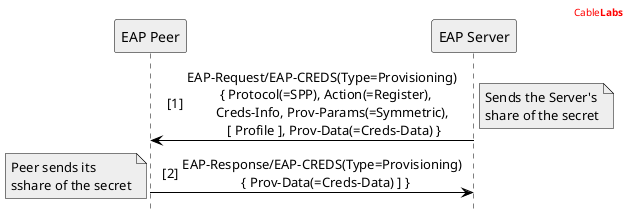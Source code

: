 
@startuml

'' header information
header
<font color="red">Cable<b>Labs</b></font>
endheader

'' Use this to hide the foot boxes
hide footbox

skinparam sequenceMessageAlign center
skinparam NoteBorderColor black
'' skinparam BackgroundColor #ddd

skinparam sequence {
	borderColor black
	ArrowColor black
	ActorBorderColor black
	ParticipantBorderColor black
	LifeLineBorderColor black
	LifeLineBackgroundColor white
}

'' Participants Declaration
Participant "EAP Peer" as P #eee
Participant "EAP Server" as S #eee

autonumber 1 "[##]"

S->P: EAP-Request/EAP-CREDS(Type=Provisioning)\n  { Protocol(=SPP), Action(=Register),\n      Creds-Info, Prov-Params(=Symmetric),\n       [ Profile ], Prov-Data(=Creds-Data) }
note right #eee: Sends the Server's\nshare of the secret

P->S: EAP-Response/EAP-CREDS(Type=Provisioning)\n  { Prov-Data(=Creds-Data) ] }
note left #eee: Peer sends its\nsshare of the secret

'' S->P: EAP-Response/EAP-CREDS(Type=Provisioning)\n  { [ Prov-Data(=Creds-Info,[Creds-Data]) ] }
'' note right #eee: Done ('D')\nbit set

'' P->S: EAP-Response/EAP-CREDS(Type=Provisioning)\n  { << Empty >> }
'' note left #eee: Done ('D')\nbit set

@enduml
